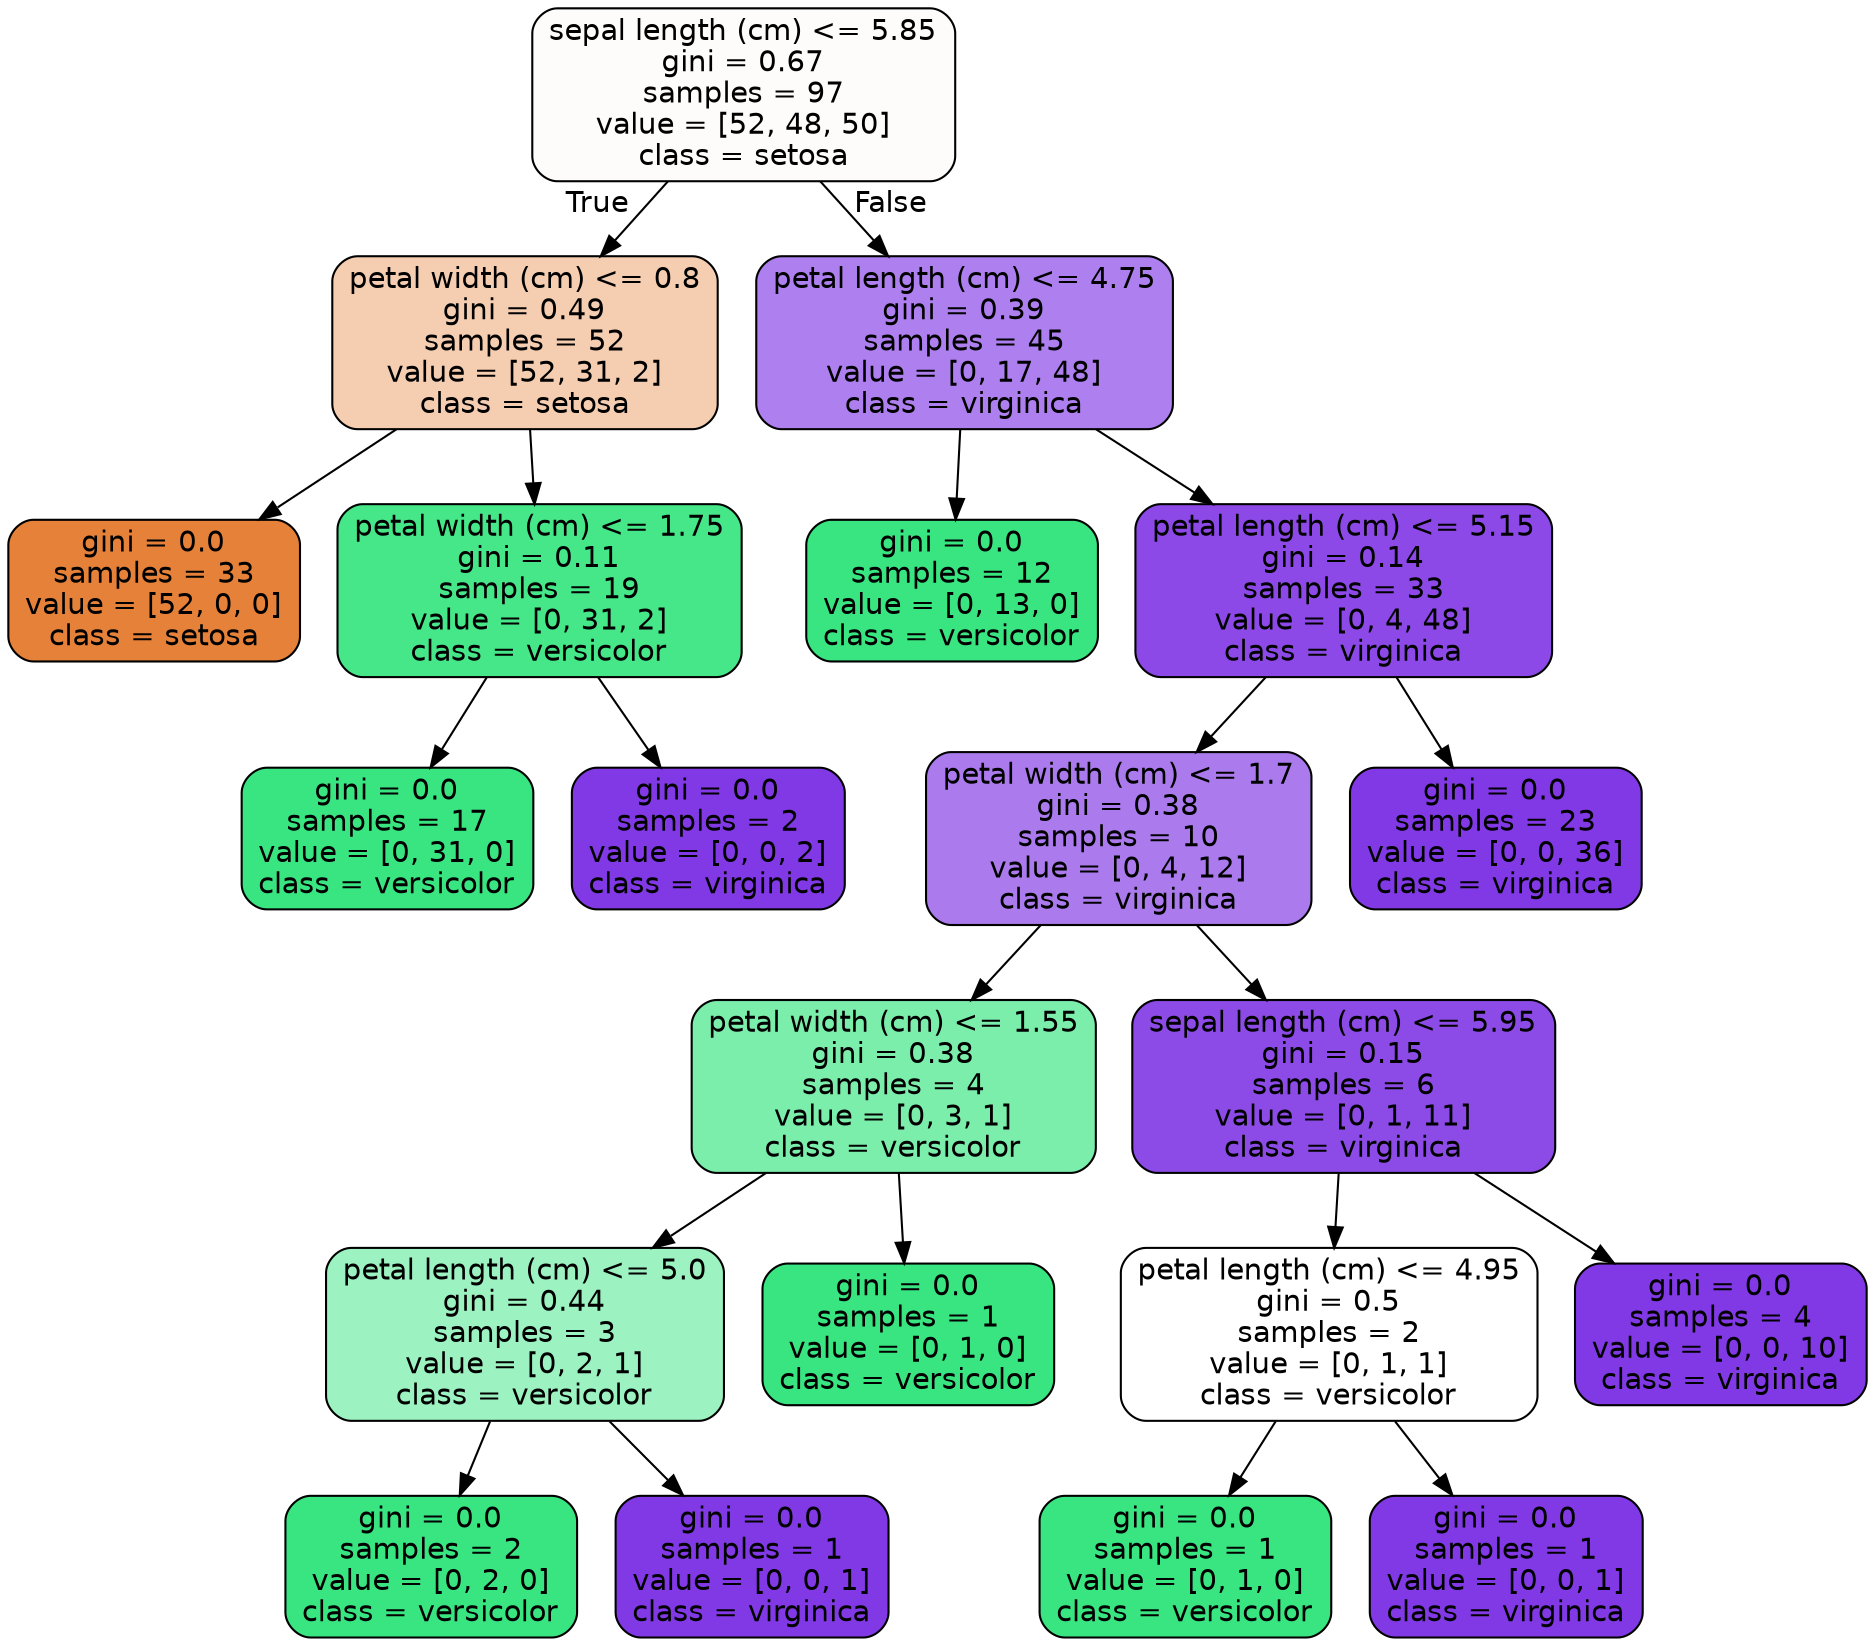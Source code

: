 digraph Tree {
node [shape=box, style="filled, rounded", color="black", fontname=helvetica] ;
edge [fontname=helvetica] ;
0 [label="sepal length (cm) <= 5.85\ngini = 0.67\nsamples = 97\nvalue = [52, 48, 50]\nclass = setosa", fillcolor="#fefcfb"] ;
1 [label="petal width (cm) <= 0.8\ngini = 0.49\nsamples = 52\nvalue = [52, 31, 2]\nclass = setosa", fillcolor="#f5ceb2"] ;
0 -> 1 [labeldistance=2.5, labelangle=45, headlabel="True"] ;
2 [label="gini = 0.0\nsamples = 33\nvalue = [52, 0, 0]\nclass = setosa", fillcolor="#e58139"] ;
1 -> 2 ;
3 [label="petal width (cm) <= 1.75\ngini = 0.11\nsamples = 19\nvalue = [0, 31, 2]\nclass = versicolor", fillcolor="#46e789"] ;
1 -> 3 ;
4 [label="gini = 0.0\nsamples = 17\nvalue = [0, 31, 0]\nclass = versicolor", fillcolor="#39e581"] ;
3 -> 4 ;
5 [label="gini = 0.0\nsamples = 2\nvalue = [0, 0, 2]\nclass = virginica", fillcolor="#8139e5"] ;
3 -> 5 ;
6 [label="petal length (cm) <= 4.75\ngini = 0.39\nsamples = 45\nvalue = [0, 17, 48]\nclass = virginica", fillcolor="#ae7fee"] ;
0 -> 6 [labeldistance=2.5, labelangle=-45, headlabel="False"] ;
7 [label="gini = 0.0\nsamples = 12\nvalue = [0, 13, 0]\nclass = versicolor", fillcolor="#39e581"] ;
6 -> 7 ;
8 [label="petal length (cm) <= 5.15\ngini = 0.14\nsamples = 33\nvalue = [0, 4, 48]\nclass = virginica", fillcolor="#8c49e7"] ;
6 -> 8 ;
9 [label="petal width (cm) <= 1.7\ngini = 0.38\nsamples = 10\nvalue = [0, 4, 12]\nclass = virginica", fillcolor="#ab7bee"] ;
8 -> 9 ;
10 [label="petal width (cm) <= 1.55\ngini = 0.38\nsamples = 4\nvalue = [0, 3, 1]\nclass = versicolor", fillcolor="#7beeab"] ;
9 -> 10 ;
11 [label="petal length (cm) <= 5.0\ngini = 0.44\nsamples = 3\nvalue = [0, 2, 1]\nclass = versicolor", fillcolor="#9cf2c0"] ;
10 -> 11 ;
12 [label="gini = 0.0\nsamples = 2\nvalue = [0, 2, 0]\nclass = versicolor", fillcolor="#39e581"] ;
11 -> 12 ;
13 [label="gini = 0.0\nsamples = 1\nvalue = [0, 0, 1]\nclass = virginica", fillcolor="#8139e5"] ;
11 -> 13 ;
14 [label="gini = 0.0\nsamples = 1\nvalue = [0, 1, 0]\nclass = versicolor", fillcolor="#39e581"] ;
10 -> 14 ;
15 [label="sepal length (cm) <= 5.95\ngini = 0.15\nsamples = 6\nvalue = [0, 1, 11]\nclass = virginica", fillcolor="#8c4be7"] ;
9 -> 15 ;
16 [label="petal length (cm) <= 4.95\ngini = 0.5\nsamples = 2\nvalue = [0, 1, 1]\nclass = versicolor", fillcolor="#ffffff"] ;
15 -> 16 ;
17 [label="gini = 0.0\nsamples = 1\nvalue = [0, 1, 0]\nclass = versicolor", fillcolor="#39e581"] ;
16 -> 17 ;
18 [label="gini = 0.0\nsamples = 1\nvalue = [0, 0, 1]\nclass = virginica", fillcolor="#8139e5"] ;
16 -> 18 ;
19 [label="gini = 0.0\nsamples = 4\nvalue = [0, 0, 10]\nclass = virginica", fillcolor="#8139e5"] ;
15 -> 19 ;
20 [label="gini = 0.0\nsamples = 23\nvalue = [0, 0, 36]\nclass = virginica", fillcolor="#8139e5"] ;
8 -> 20 ;
}